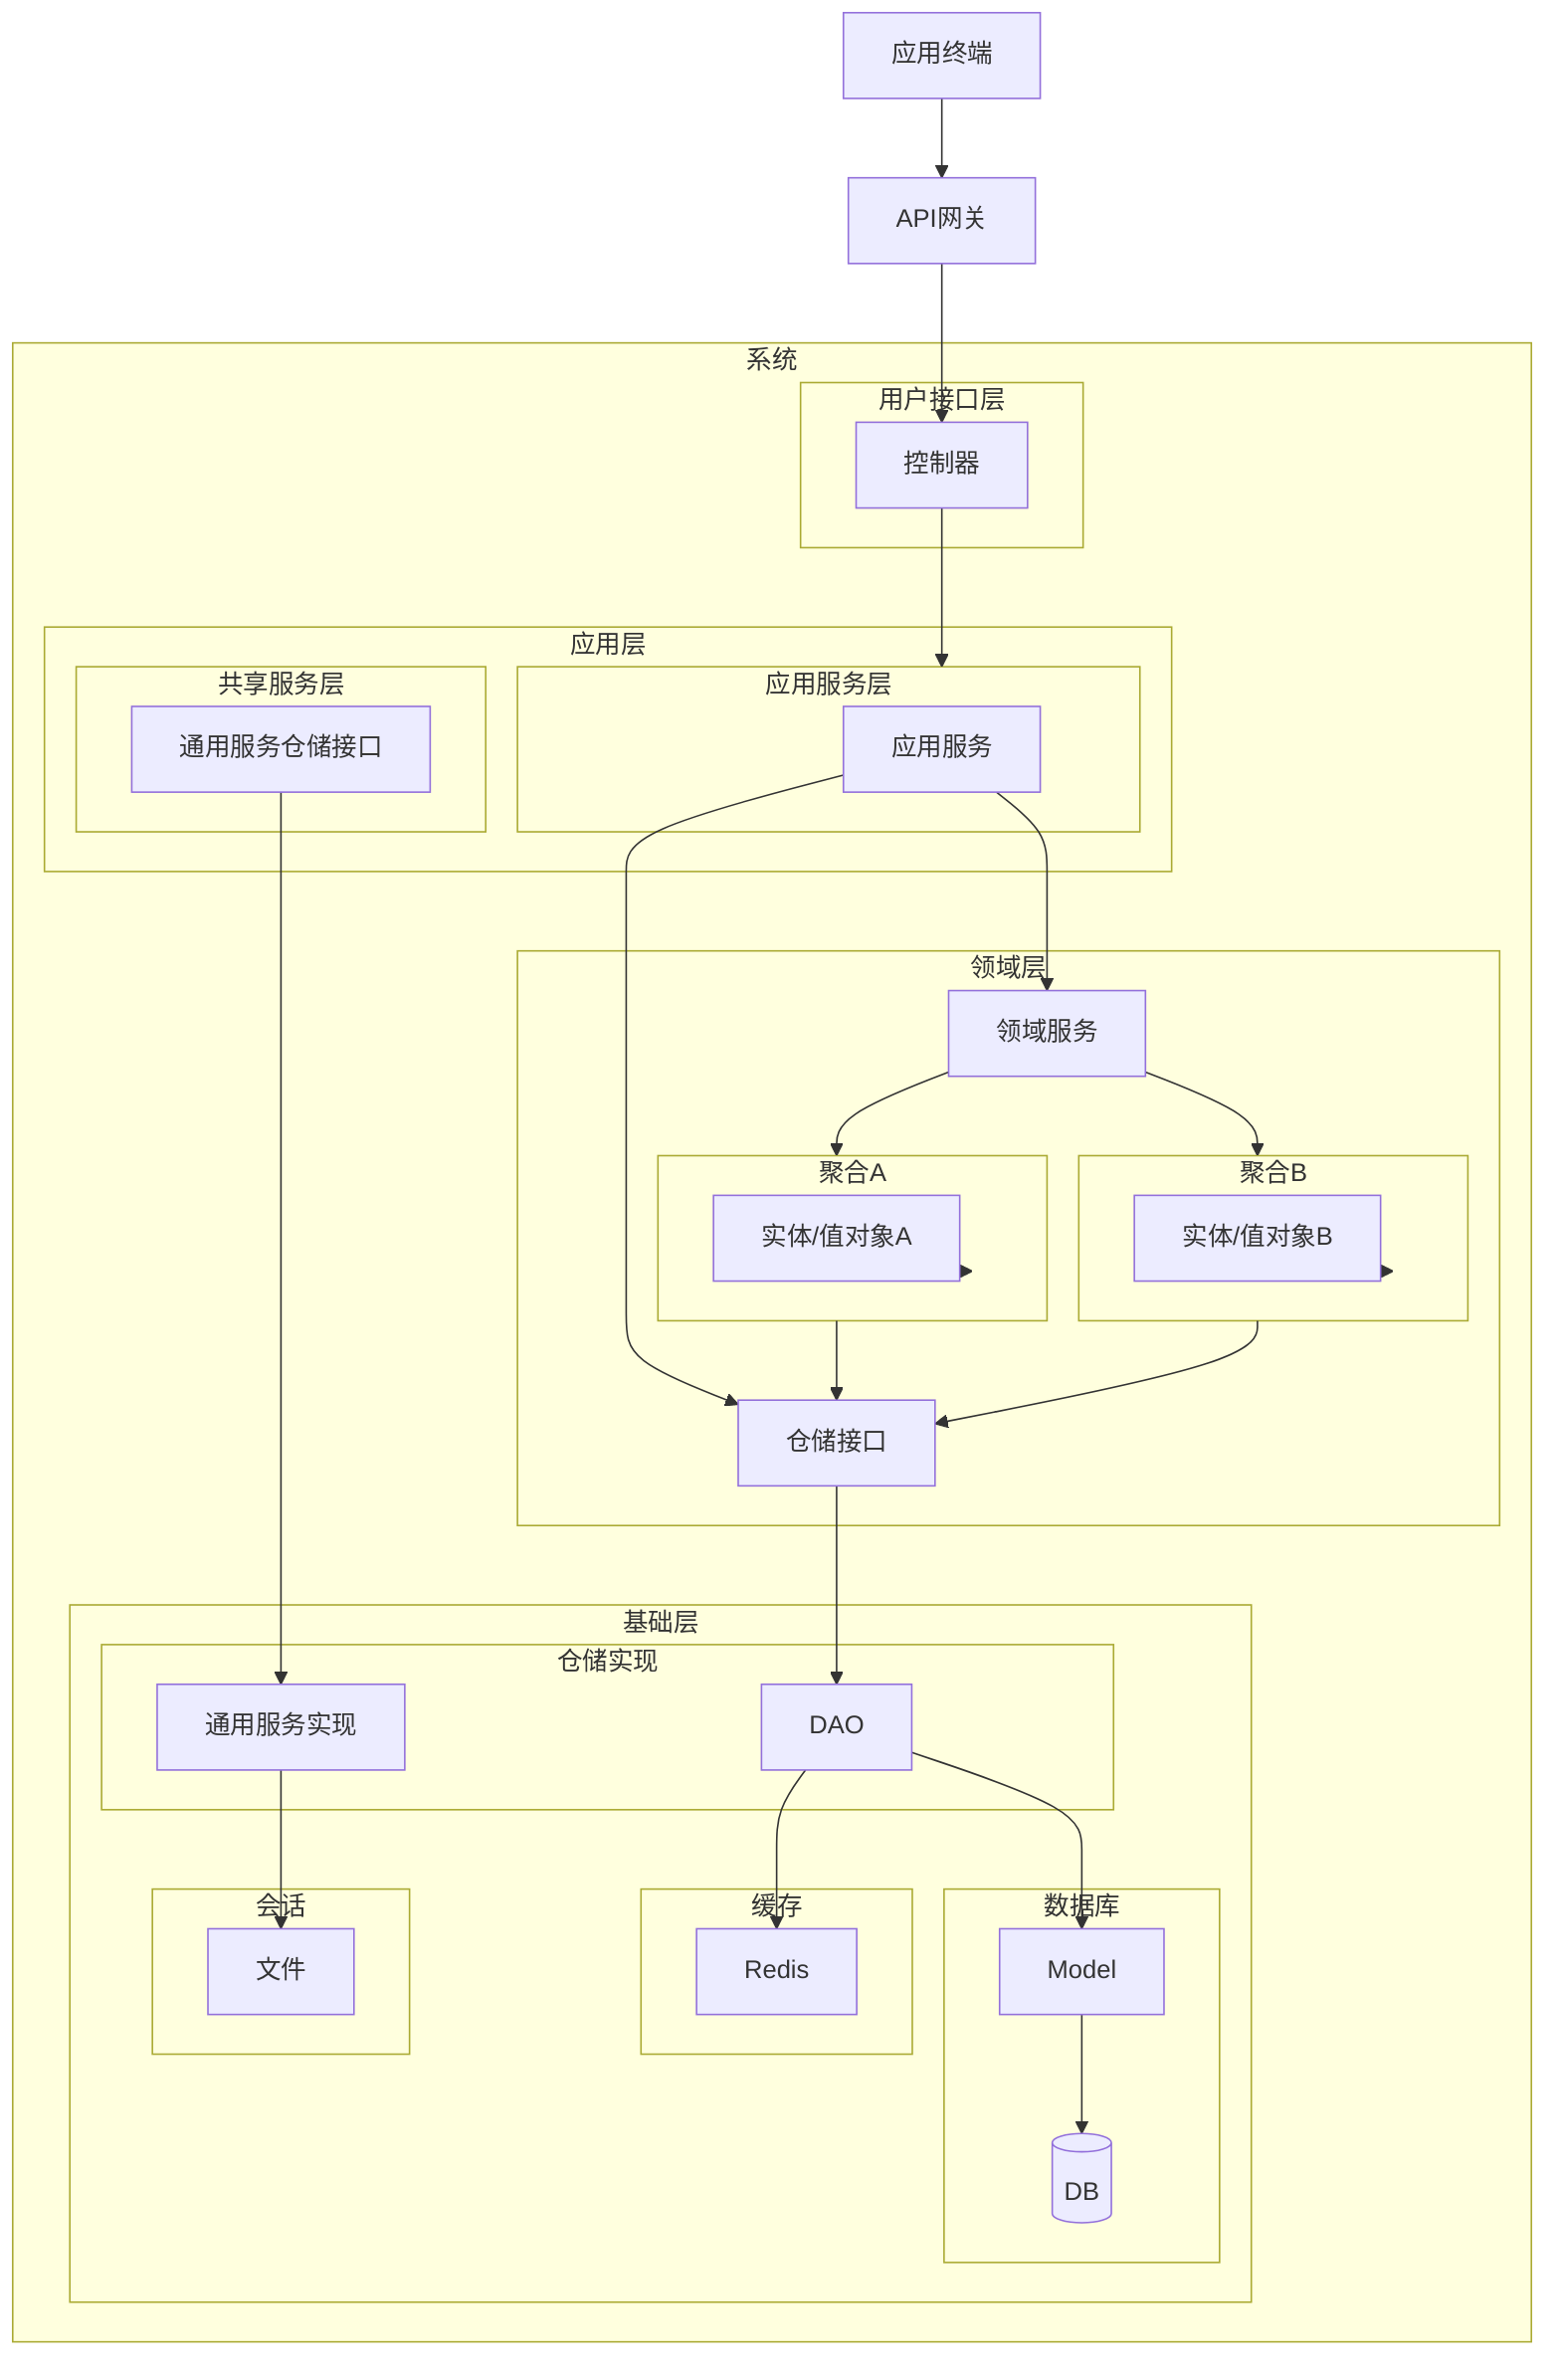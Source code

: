 flowchart TD
  %% 外部
  Client[应用终端]
  APIGW[API网关]

  %% 系统主框
  subgraph 系统
    direction TB
    subgraph 用户接口层
      Controller[控制器]
    end

    subgraph 应用层
    	direction LR
      subgraph AppService[应用服务层]
      	App[应用服务]
      end
      %% AppRepoPort[仓储接口]
      subgraph SharedService[共享服务层]
      	SessionRepoPort[通用服务仓储接口]
      end
      %% App --> SessionRepoPort
    end

    subgraph 领域层
      DomainService[领域服务]

      subgraph AggregatesA[聚合A]
        ValueObjA[实体/值对象A]
      end
      subgraph AggregatesB[聚合B]
        ValueObjB[实体/值对象B]
      end
      DomainRepoPort[仓储接口]
    end

    subgraph 基础层
    	subgraph 仓储实现
      	DAO[DAO]
      	SessionImp[通用服务实现]
      end
    	subgraph 数据库
      	PO[Model]
      	DB[(DB)]
      end
      
      subgraph 缓存
      	Redis[Redis]
      end
     
      subgraph 会话
      	File[文件]
      end
    end
  end

  %% 关系
  Client --> APIGW
  APIGW --> Controller
  Controller --> AppService
	%%Controller --> SharedService
  App --> DomainService
  App --> DomainRepoPort
	%%AppService --> SharedService
	
  DomainService --> AggregatesA
  DomainService --> AggregatesB
  AggregatesA --> ValueObjA
  AggregatesB --> ValueObjB
  AggregatesA --> DomainRepoPort
  AggregatesB --> DomainRepoPort

  DomainRepoPort --> DAO
  SessionRepoPort --> SessionImp
  DAO --> PO
  PO --> DB
  DAO --> Redis
  SessionImp --> File